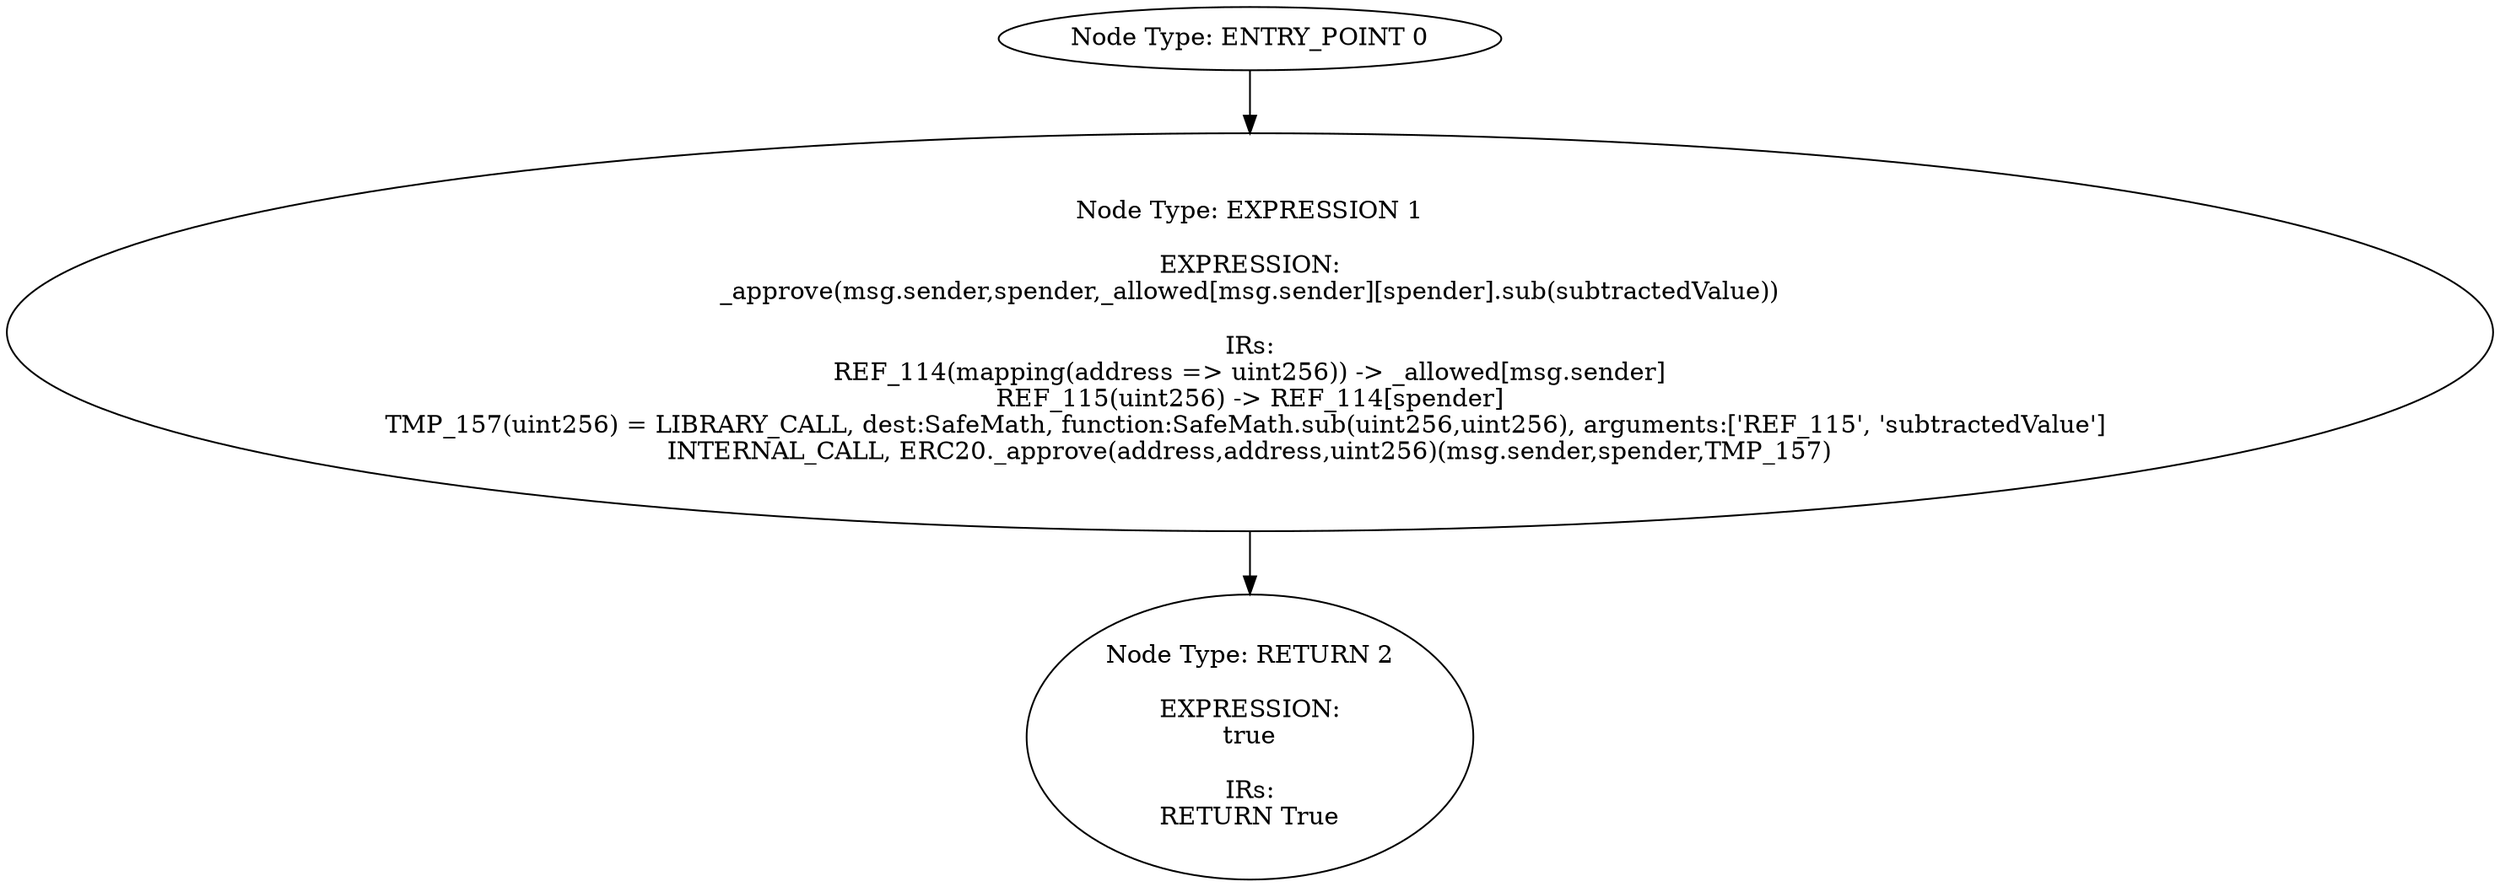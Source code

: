 digraph{
0[label="Node Type: ENTRY_POINT 0
"];
0->1;
1[label="Node Type: EXPRESSION 1

EXPRESSION:
_approve(msg.sender,spender,_allowed[msg.sender][spender].sub(subtractedValue))

IRs:
REF_114(mapping(address => uint256)) -> _allowed[msg.sender]
REF_115(uint256) -> REF_114[spender]
TMP_157(uint256) = LIBRARY_CALL, dest:SafeMath, function:SafeMath.sub(uint256,uint256), arguments:['REF_115', 'subtractedValue'] 
INTERNAL_CALL, ERC20._approve(address,address,uint256)(msg.sender,spender,TMP_157)"];
1->2;
2[label="Node Type: RETURN 2

EXPRESSION:
true

IRs:
RETURN True"];
}
